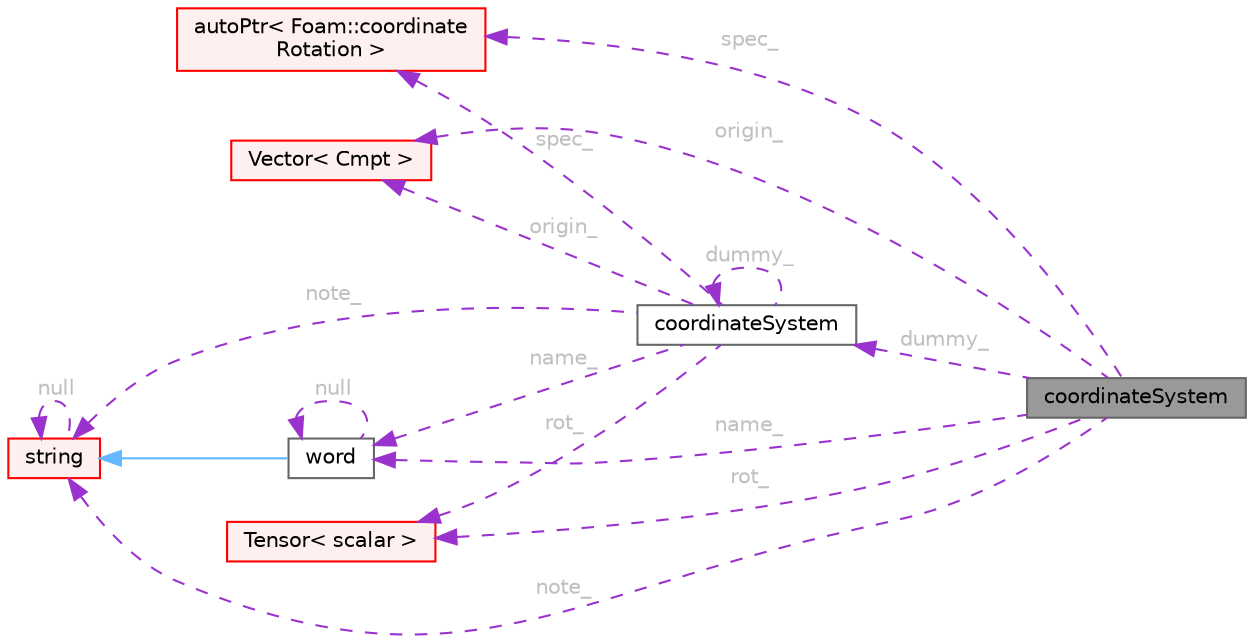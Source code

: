 digraph "coordinateSystem"
{
 // LATEX_PDF_SIZE
  bgcolor="transparent";
  edge [fontname=Helvetica,fontsize=10,labelfontname=Helvetica,labelfontsize=10];
  node [fontname=Helvetica,fontsize=10,shape=box,height=0.2,width=0.4];
  rankdir="LR";
  Node1 [id="Node000001",label="coordinateSystem",height=0.2,width=0.4,color="gray40", fillcolor="grey60", style="filled", fontcolor="black",tooltip="Base class for coordinate system specification, the default coordinate system type is cartesian ."];
  Node2 -> Node1 [id="edge1_Node000001_Node000002",dir="back",color="darkorchid3",style="dashed",tooltip=" ",label=" spec_",fontcolor="grey" ];
  Node2 [id="Node000002",label="autoPtr\< Foam::coordinate\lRotation \>",height=0.2,width=0.4,color="red", fillcolor="#FFF0F0", style="filled",URL="$classFoam_1_1autoPtr.html",tooltip=" "];
  Node4 -> Node1 [id="edge2_Node000001_Node000004",dir="back",color="darkorchid3",style="dashed",tooltip=" ",label=" origin_",fontcolor="grey" ];
  Node4 [id="Node000004",label="Vector\< Cmpt \>",height=0.2,width=0.4,color="red", fillcolor="#FFF0F0", style="filled",URL="$classFoam_1_1Vector.html",tooltip="Templated 3D Vector derived from VectorSpace adding construction from 3 components,..."];
  Node7 -> Node1 [id="edge3_Node000001_Node000007",dir="back",color="darkorchid3",style="dashed",tooltip=" ",label=" rot_",fontcolor="grey" ];
  Node7 [id="Node000007",label="Tensor\< scalar \>",height=0.2,width=0.4,color="red", fillcolor="#FFF0F0", style="filled",URL="$classFoam_1_1Tensor.html",tooltip=" "];
  Node14 -> Node1 [id="edge4_Node000001_Node000014",dir="back",color="darkorchid3",style="dashed",tooltip=" ",label=" name_",fontcolor="grey" ];
  Node14 [id="Node000014",label="word",height=0.2,width=0.4,color="gray40", fillcolor="white", style="filled",URL="$classFoam_1_1word.html",tooltip="A class for handling words, derived from Foam::string."];
  Node15 -> Node14 [id="edge5_Node000014_Node000015",dir="back",color="steelblue1",style="solid",tooltip=" "];
  Node15 [id="Node000015",label="string",height=0.2,width=0.4,color="red", fillcolor="#FFF0F0", style="filled",URL="$classFoam_1_1string.html",tooltip="A class for handling character strings derived from std::string."];
  Node15 -> Node15 [id="edge6_Node000015_Node000015",dir="back",color="darkorchid3",style="dashed",tooltip=" ",label=" null",fontcolor="grey" ];
  Node14 -> Node14 [id="edge7_Node000014_Node000014",dir="back",color="darkorchid3",style="dashed",tooltip=" ",label=" null",fontcolor="grey" ];
  Node15 -> Node1 [id="edge8_Node000001_Node000015",dir="back",color="darkorchid3",style="dashed",tooltip=" ",label=" note_",fontcolor="grey" ];
  Node17 -> Node1 [id="edge9_Node000001_Node000017",dir="back",color="darkorchid3",style="dashed",tooltip=" ",label=" dummy_",fontcolor="grey" ];
  Node17 [id="Node000017",label="coordinateSystem",height=0.2,width=0.4,color="gray40", fillcolor="white", style="filled",URL="$classFoam_1_1coordinateSystem.html",tooltip="Base class for coordinate system specification, the default coordinate system type is cartesian ."];
  Node2 -> Node17 [id="edge10_Node000017_Node000002",dir="back",color="darkorchid3",style="dashed",tooltip=" ",label=" spec_",fontcolor="grey" ];
  Node4 -> Node17 [id="edge11_Node000017_Node000004",dir="back",color="darkorchid3",style="dashed",tooltip=" ",label=" origin_",fontcolor="grey" ];
  Node7 -> Node17 [id="edge12_Node000017_Node000007",dir="back",color="darkorchid3",style="dashed",tooltip=" ",label=" rot_",fontcolor="grey" ];
  Node14 -> Node17 [id="edge13_Node000017_Node000014",dir="back",color="darkorchid3",style="dashed",tooltip=" ",label=" name_",fontcolor="grey" ];
  Node15 -> Node17 [id="edge14_Node000017_Node000015",dir="back",color="darkorchid3",style="dashed",tooltip=" ",label=" note_",fontcolor="grey" ];
  Node17 -> Node17 [id="edge15_Node000017_Node000017",dir="back",color="darkorchid3",style="dashed",tooltip=" ",label=" dummy_",fontcolor="grey" ];
}
